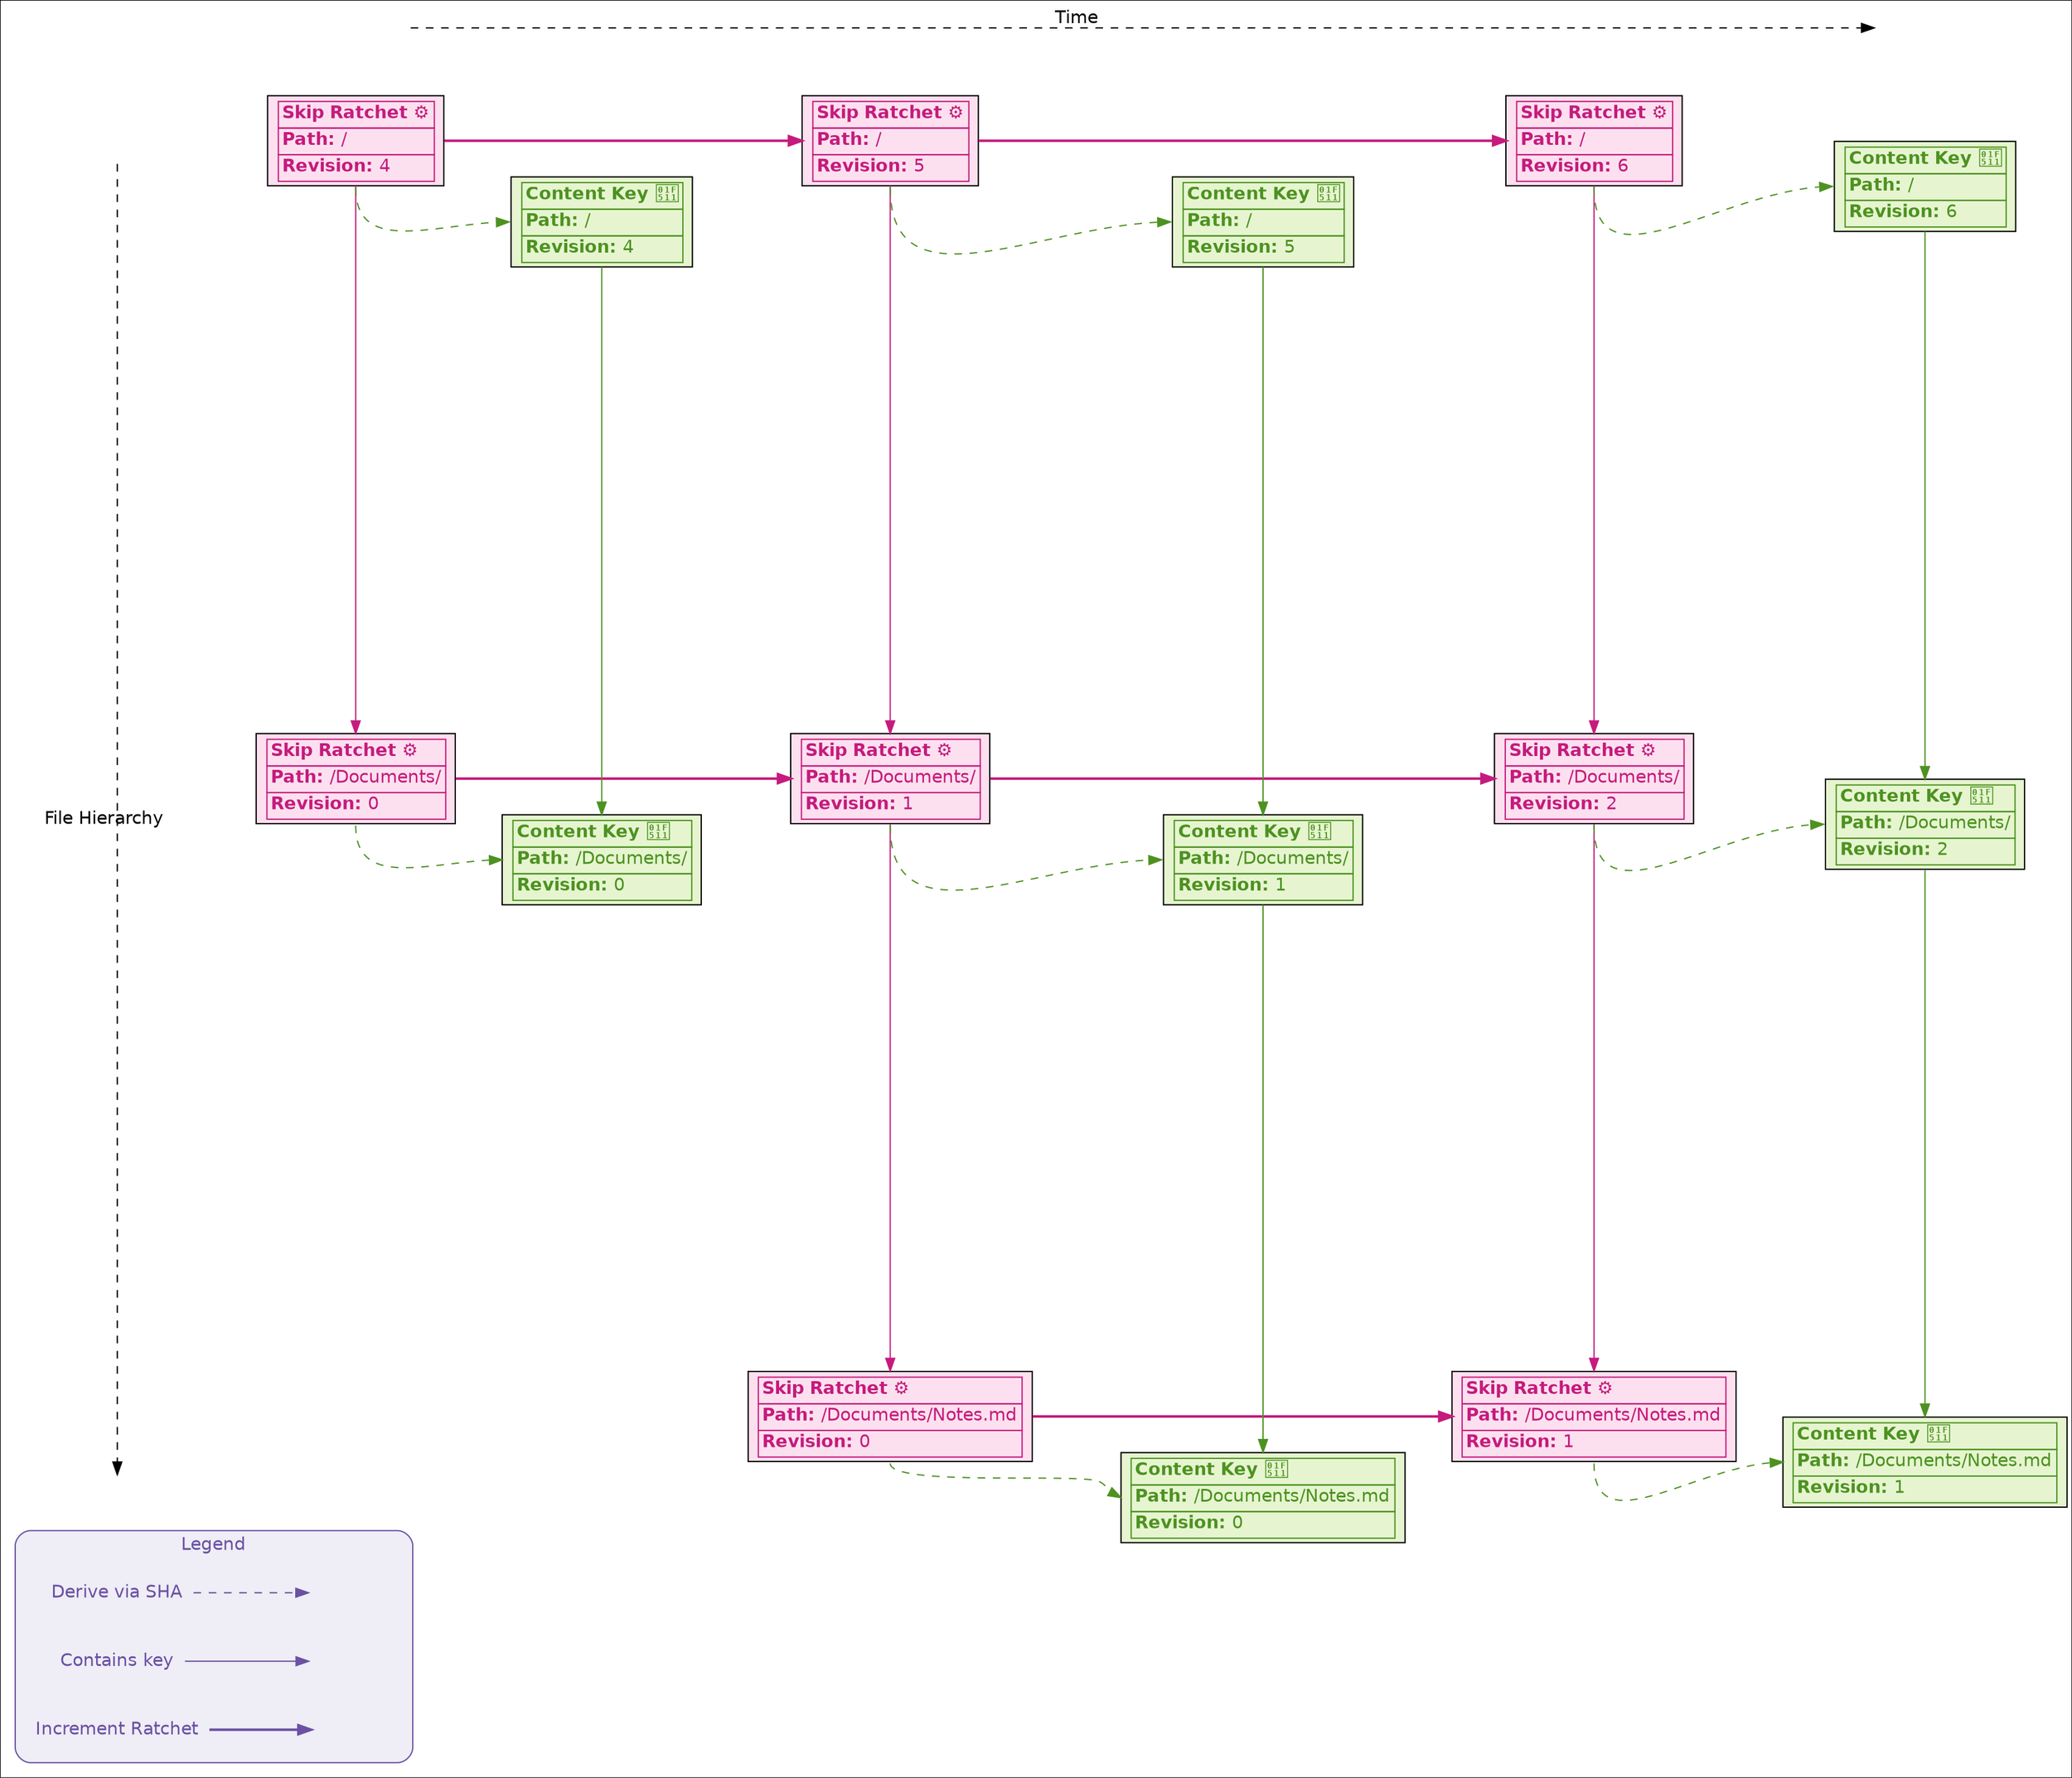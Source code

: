 digraph G {
    #########
    # SETUP #
    #########

    compound = true
    fontname = "Helvetica"
    rankdir = "LR"

    edge [
        colorscheme = "piyg11"
        fontname = "Helvetica"
    ];

    node [
        shape = plaintext
        style = filled
        colorscheme = "piyg11"
        fontname = "Helvetica"

        color = 2
        fontcolor = 2
        fillcolor = 5
    ];

    graph [
        colorscheme = "piyg11"
        color = 10
        style = "rounded,filled"
        fontcolor = 7
    ];

    #########
    # NODES #
    #########

    subgraph cluster_legend {
        label = "Legend"
        colorscheme = purples9

        color = 7
        fillcolor = 2
        fontcolor = 7

        node [
            colorscheme = purples9
            style = none
            fillcolor = invis
            fontcolor = 7
        ]

        edge [
            colorscheme = purples9
            color = 7
        ]

        sha [label = "Derive via SHA"]
        key [label = "Contains key"]
        inc [label = "Increment Ratchet"]

        sha_end [style = invis]
        key_end [style = invis]
        inc_end [style = invis]

        sha -> sha_end [style = dashed]
        key -> key_end
        inc -> inc_end [penwidth = 2]
    }

    start_time [style = invis]
    end_time [style = invis]
    start_time -> end_time [label = "Time" style = dashed weight = 100]
    start_time -> root_skip_4 [style=invis]

    start_space [style = invis]
    end_space [style = invis]
    start_space -> end_space [label = "File Hierarchy" style = dashed]
    start_space -> root_skip_4 [weight = 100 style = invis]
    end_space -> notes_content_0 [weight = 100 style = invis]
    {rank=same start_space end_space}

    root_skip_4 [
        label=<
            <table border="0" cellborder="1" cellspacing="0">
                <tr><td align="left"><b>Skip Ratchet ⚙️</b></td></tr>
                <tr><td align="left"><b>Path:</b>&nbsp;/</td></tr>
                <tr><td align="left"><b>Revision:</b>&nbsp;4</td></tr>
            </table>
        >
    ]

    root_skip_5 [
        label=<
            <table border="0" cellborder="1" cellspacing="0">
                <tr><td align="left"><b>Skip Ratchet ⚙️</b></td></tr>
                <tr><td align="left"><b>Path:</b>&nbsp;/</td></tr>
                <tr><td align="left"><b>Revision:</b>&nbsp;5</td></tr>
            </table>
        >
    ]

    root_skip_6 [
        label=<
            <table border="0" cellborder="1" cellspacing="0">
                <tr><td align="left"><b>Skip Ratchet ⚙️</b></td></tr>
                <tr><td align="left"><b>Path:</b>&nbsp;/</td></tr>
                <tr><td align="left"><b>Revision:</b>&nbsp;6</td></tr>
            </table>
        >
    ]

    docs_skip_0 [
        label=<
            <table border="0" cellborder="1" cellspacing="0">
                <tr><td align="left"><b>Skip Ratchet ⚙️</b></td></tr>
                <tr><td align="left"><b>Path:</b>&nbsp;/Documents/</td></tr>
                <tr><td align="left"><b>Revision:</b>&nbsp;0</td></tr>
            </table>
        >
    ]

    docs_skip_1 [
        label=<
            <table border="0" cellborder="1" cellspacing="0">
                <tr><td align="left"><b>Skip Ratchet ⚙️</b></td></tr>
                <tr><td align="left"><b>Path:</b>&nbsp;/Documents/</td></tr>
                <tr><td align="left"><b>Revision:</b>&nbsp;1</td></tr>
            </table>
        >
    ]

    docs_skip_2 [
        label=<
            <table border="0" cellborder="1" cellspacing="0">
                <tr><td align="left"><b>Skip Ratchet ⚙️</b></td></tr>
                <tr><td align="left"><b>Path:</b>&nbsp;/Documents/</td></tr>
                <tr><td align="left"><b>Revision:</b>&nbsp;2</td></tr>
            </table>
        >
    ]

    notes_skip_0 [
        label=<
            <table border="0" cellborder="1" cellspacing="0">
                <tr><td align="left"><b>Skip Ratchet ⚙️</b></td></tr>
                <tr><td align="left"><b>Path:</b>&nbsp;/Documents/Notes.md</td></tr>
                <tr><td align="left"><b>Revision:</b>&nbsp;0</td></tr>
            </table>
        >
    ]

    notes_skip_1 [
        label=<
            <table border="0" cellborder="1" cellspacing="0">
                <tr><td align="left"><b>Skip Ratchet ⚙️</b></td></tr>
                <tr><td align="left"><b>Path:</b>&nbsp;/Documents/Notes.md</td></tr>
                <tr><td align="left"><b>Revision:</b>&nbsp;1</td></tr>
            </table>
        >
    ]

    node [
        color = 10
        fontcolor = 10
        fillcolor = 7
    ]

    root_content_4 [
        label=<
            <table border="0" cellborder="1" cellspacing="0">
                <tr><td align="left"><b>Content Key 🔑</b></td></tr>
                <tr><td align="left"><b>Path:</b>&nbsp;/</td></tr>
                <tr><td align="left"><b>Revision:</b>&nbsp;4</td></tr>
            </table>
        >
    ]

    root_content_5 [
        label=<
            <table border="0" cellborder="1" cellspacing="0">
                <tr><td align="left"><b>Content Key 🔑</b></td></tr>
                <tr><td align="left"><b>Path:</b>&nbsp;/</td></tr>
                <tr><td align="left"><b>Revision:</b>&nbsp;5</td></tr>
            </table>
        >
    ]

    root_content_6 [
        label=<
            <table border="0" cellborder="1" cellspacing="0">
                <tr><td align="left"><b>Content Key 🔑</b></td></tr>
                <tr><td align="left"><b>Path:</b>&nbsp;/</td></tr>
                <tr><td align="left"><b>Revision:</b>&nbsp;6</td></tr>
            </table>
        >
    ]

    docs_content_0 [
        label=<
            <table border="0" cellborder="1" cellspacing="0">
                <tr><td align="left"><b>Content Key 🔑</b></td></tr>
                <tr><td align="left"><b>Path:</b>&nbsp;/Documents/</td></tr>
                <tr><td align="left"><b>Revision:</b>&nbsp;0</td></tr>
            </table>
        >
    ]

    docs_content_1 [
        label=<
            <table border="0" cellborder="1" cellspacing="0">
                <tr><td align="left"><b>Content Key 🔑</b></td></tr>
                <tr><td align="left"><b>Path:</b>&nbsp;/Documents/</td></tr>
                <tr><td align="left"><b>Revision:</b>&nbsp;1</td></tr>
            </table>
        >
    ]

    docs_content_2 [
        label=<
            <table border="0" cellborder="1" cellspacing="0">
                <tr><td align="left"><b>Content Key 🔑</b></td></tr>
                <tr><td align="left"><b>Path:</b>&nbsp;/Documents/</td></tr>
                <tr><td align="left"><b>Revision:</b>&nbsp;2</td></tr>
            </table>
        >
    ]

    notes_content_0 [
        label=<
            <table border="0" cellborder="1" cellspacing="0">
                <tr><td align="left"><b>Content Key 🔑</b></td></tr>
                <tr><td align="left"><b>Path:</b>&nbsp;/Documents/Notes.md</td></tr>
                <tr><td align="left"><b>Revision:</b>&nbsp;0</td></tr>
            </table>
        >

        color = 10
        fillcolor = 7
        fontcolor = 10
    ]

    notes_content_1 [
        label=<
            <table border="0" cellborder="1" cellspacing="0">
                <tr><td align="left"><b>Content Key 🔑</b></td></tr>
                <tr><td align="left"><b>Path:</b>&nbsp;/Documents/Notes.md</td></tr>
                <tr><td align="left"><b>Revision:</b>&nbsp;1</td></tr>
            </table>
        >
    ]

    {rank=same root_skip_4 docs_skip_0 start_time}

    {rank=same root_skip_5 docs_skip_1 notes_skip_0}
    {rank=same root_skip_6 docs_skip_2 notes_skip_1}

    {rank=same root_content_4 docs_content_0}
    {rank=same root_content_5 docs_content_1 notes_content_0}
    {rank=same root_content_6 docs_content_2 notes_content_1 end_time}

    #########
    # EDGES #
    #########

    root_skip_4 -> root_skip_5 [color = 2 minlen = 2 penwidth = 2 weight = 100]
    root_skip_5 -> root_skip_6 [color = 2 minlen = 2 penwidth = 2 weight = 100]

    root_skip_4:s -> root_content_4:w [color = 10 style = dashed]
    root_skip_5:s -> root_content_5:w [color = 10 style = dashed]
    root_skip_6:s -> root_content_6:w [color = 10 style = dashed]

    ## Docs ##

    docs_skip_0 -> docs_skip_1 [color = 2 penwidth = 2weight = 100]
    docs_skip_1 -> docs_skip_2 [color = 2 penwidth = 2weight = 100]

    docs_skip_0:s -> docs_content_0:w [color = 10 style = dashed]
    docs_skip_1:s -> docs_content_1:w [color = 10 style = dashed]
    docs_skip_2:s -> docs_content_2:w [color = 10 style = dashed]

    ## Root -> Docs ##

    root_skip_4:s -> docs_skip_0:n [color = 2 minlen = 12]
    root_skip_5:s -> docs_skip_1:n [color = 2]
    root_skip_6:s -> docs_skip_2:n [color = 2]

    root_content_4:s -> docs_content_0:n [color = 10 minlen = 12]
    root_content_5:s -> docs_content_1:n [color = 10 minlen = 12]
    root_content_6:s -> docs_content_2:n [color = 10 minlen = 12]

    ## Notes ##

    notes_skip_0 -> notes_skip_1 [color = 2 penwidth = 2 weight = 100]

    notes_skip_0:s -> notes_content_0:w [color = 10 style = dashed]
    notes_skip_1:s -> notes_content_1:w [color = 10 style = dashed weight = 100]

    ## Docs -> Notes ##

    docs_skip_1 -> notes_skip_0 [color = 2 minlen = 12]
    docs_skip_2 -> notes_skip_1 [color = 2]

    docs_content_1 -> notes_content_0 [color = 10]
    docs_content_2 -> notes_content_1 [color = 10]
}
